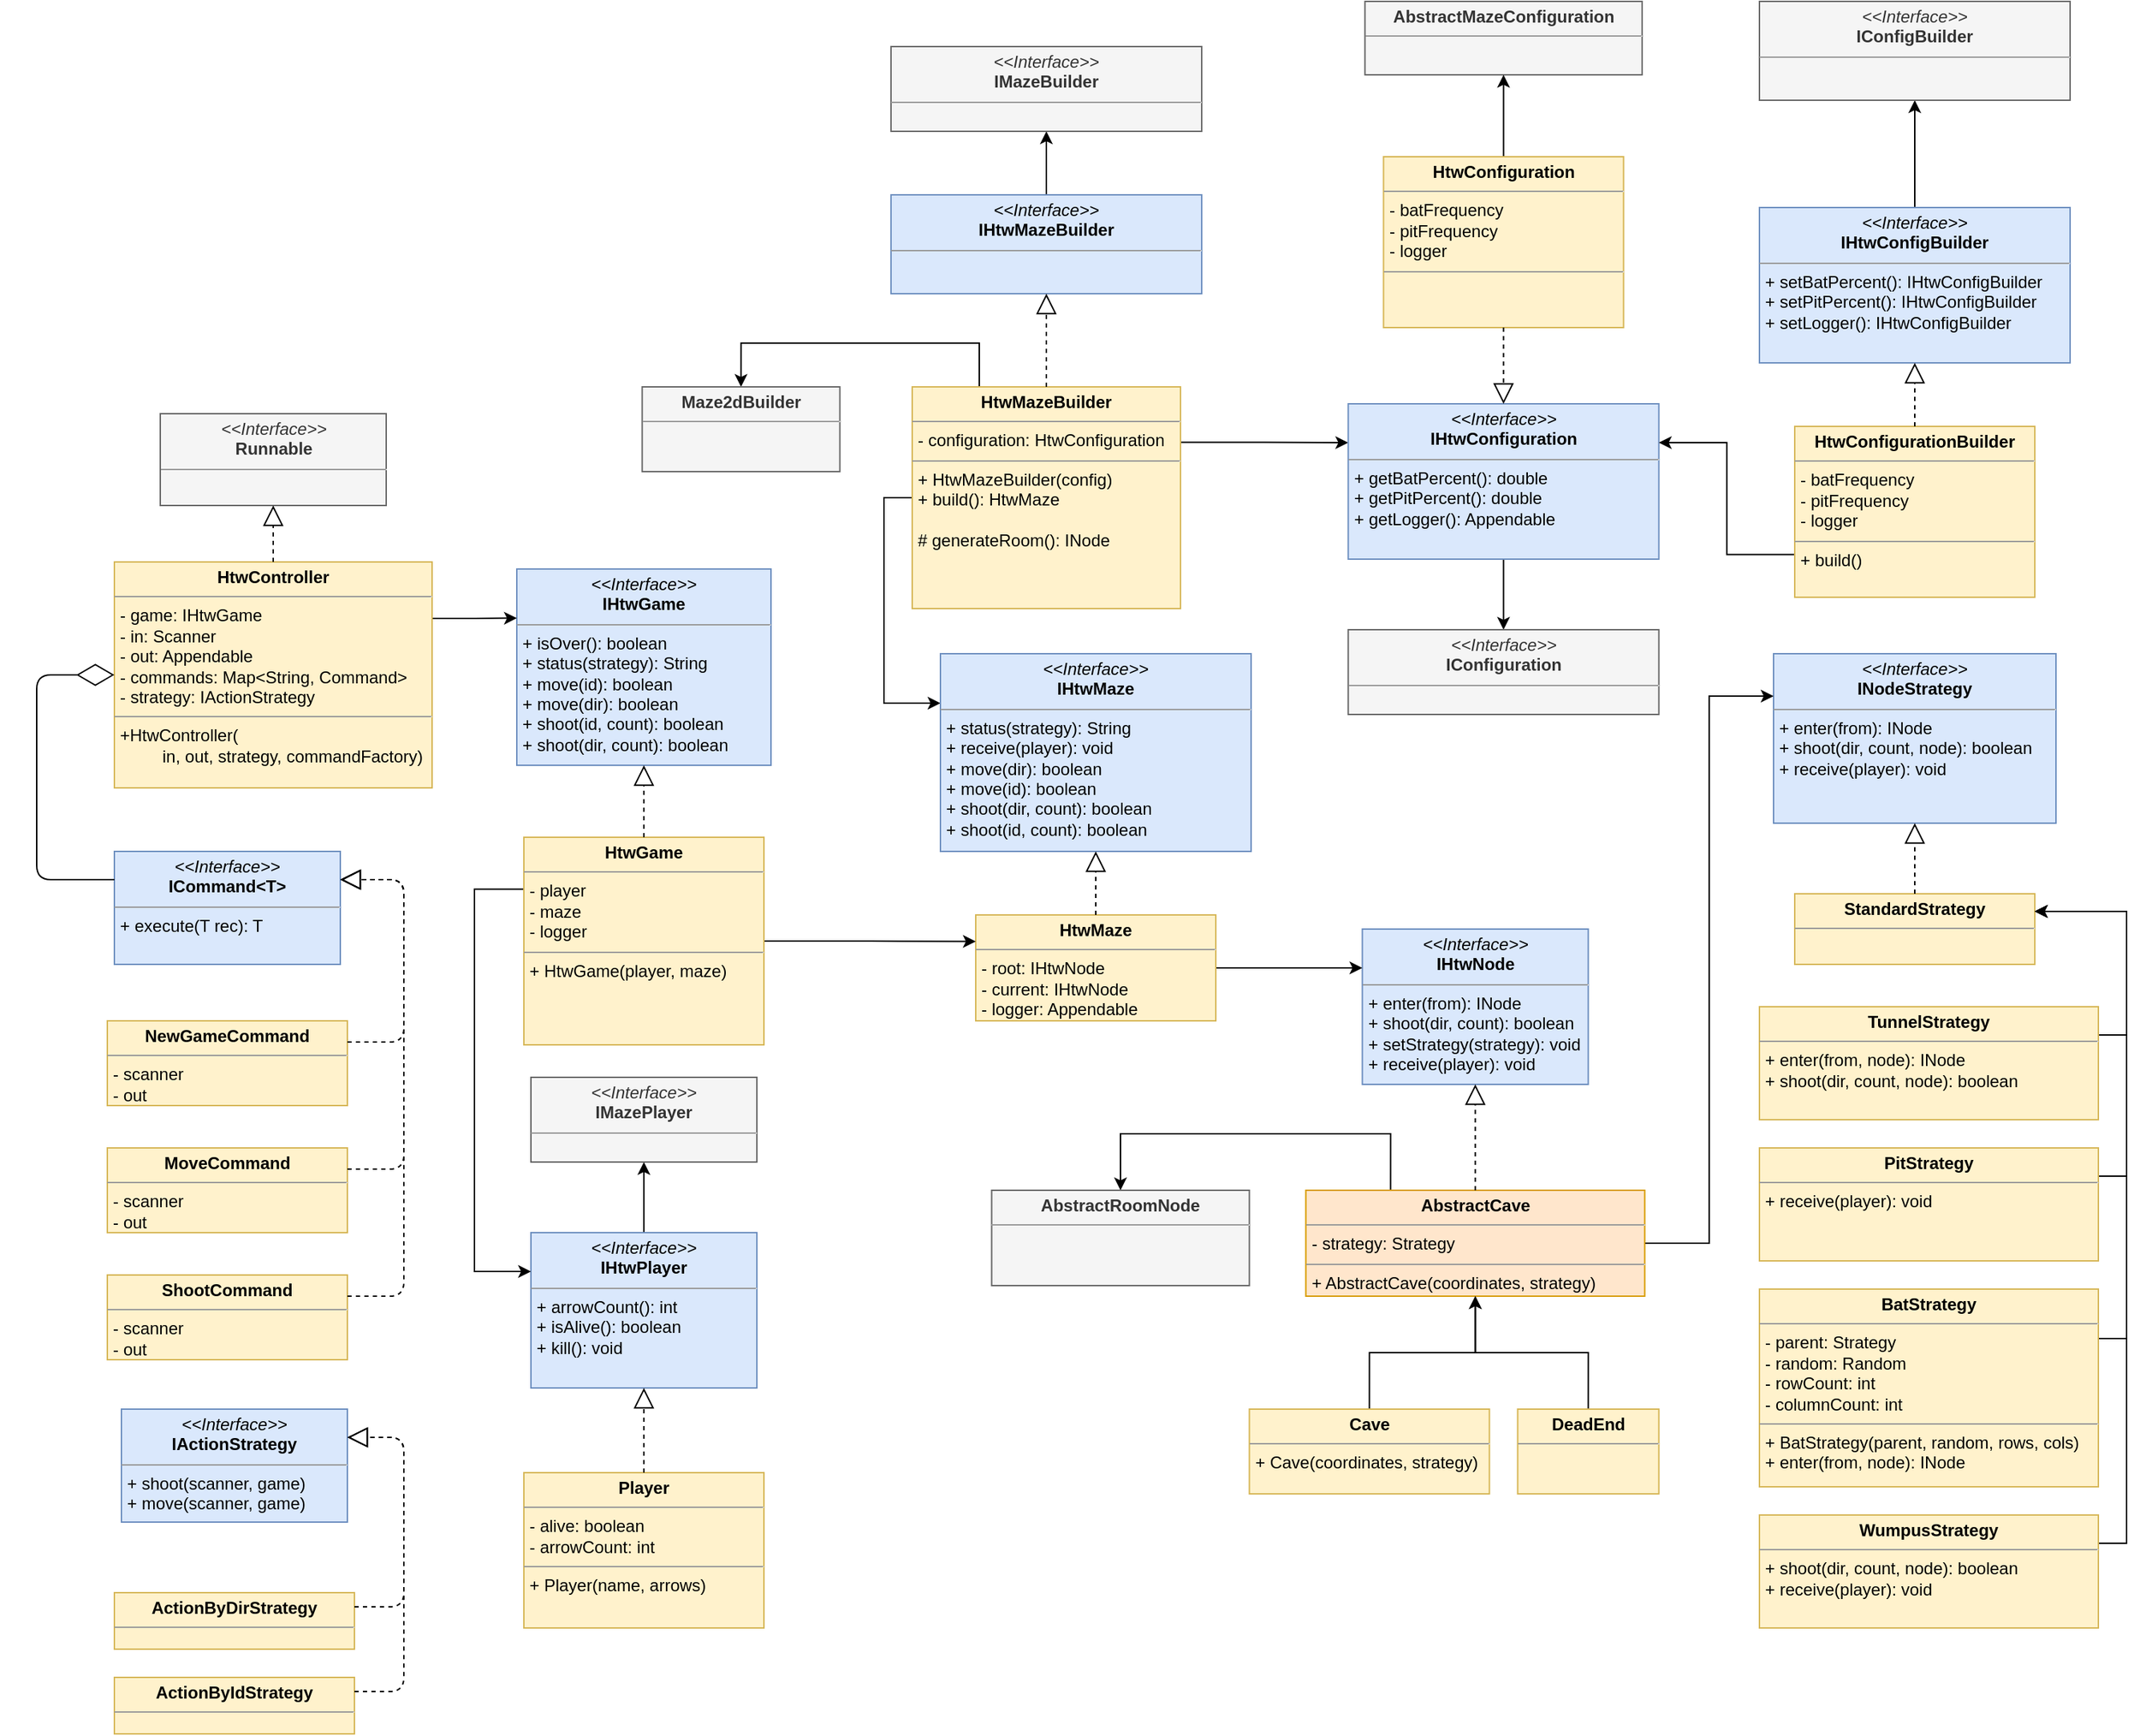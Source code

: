 <mxfile version="13.7.3" type="device"><diagram id="HXi8DQWbYTjecwGR19GE" name="Page-1"><mxGraphModel dx="3555" dy="3155" grid="1" gridSize="10" guides="1" tooltips="1" connect="1" arrows="1" fold="1" page="1" pageScale="1" pageWidth="850" pageHeight="1100" math="0" shadow="0"><root><mxCell id="0"/><mxCell id="1" parent="0"/><mxCell id="kYzN4bX5Kht_dWjU5hK6-22" style="edgeStyle=orthogonalEdgeStyle;rounded=0;orthogonalLoop=1;jettySize=auto;html=1;exitX=0.5;exitY=0;exitDx=0;exitDy=0;entryX=0.5;entryY=1;entryDx=0;entryDy=0;" edge="1" parent="1" source="KXJ_BZA69JMuZK-Jvfer-1" target="kYzN4bX5Kht_dWjU5hK6-21"><mxGeometry relative="1" as="geometry"/></mxCell><mxCell id="KXJ_BZA69JMuZK-Jvfer-1" value="&lt;p style=&quot;margin: 0px ; margin-top: 4px ; text-align: center&quot;&gt;&lt;i&gt;&amp;lt;&amp;lt;Interface&amp;gt;&amp;gt;&lt;/i&gt;&lt;br&gt;&lt;b&gt;IHtwPlayer&lt;/b&gt;&lt;/p&gt;&lt;hr size=&quot;1&quot;&gt;&lt;p style=&quot;margin: 0px ; margin-left: 4px&quot;&gt;+ arrowCount(): int&lt;/p&gt;&lt;p style=&quot;margin: 0px ; margin-left: 4px&quot;&gt;+ isAlive(): boolean&lt;/p&gt;&lt;p style=&quot;margin: 0px ; margin-left: 4px&quot;&gt;+ kill(): void&lt;/p&gt;" style="verticalAlign=top;align=left;overflow=fill;fontSize=12;fontFamily=Helvetica;html=1;fillColor=#dae8fc;strokeColor=#6c8ebf;" parent="1" vertex="1"><mxGeometry x="920" y="800" width="160" height="110" as="geometry"/></mxCell><mxCell id="KXJ_BZA69JMuZK-Jvfer-2" value="&lt;p style=&quot;margin: 0px ; margin-top: 4px ; text-align: center&quot;&gt;&lt;i&gt;&amp;lt;&amp;lt;Interface&amp;gt;&amp;gt;&lt;/i&gt;&lt;br&gt;&lt;b&gt;IHtwNode&lt;/b&gt;&lt;/p&gt;&lt;hr size=&quot;1&quot;&gt;&lt;p style=&quot;margin: 0px ; margin-left: 4px&quot;&gt;&lt;span&gt;+ enter(from): INode&lt;/span&gt;&lt;br&gt;&lt;/p&gt;&lt;p style=&quot;margin: 0px ; margin-left: 4px&quot;&gt;&lt;span&gt;+ shoot(dir, count): boolean&lt;/span&gt;&lt;/p&gt;&lt;p style=&quot;margin: 0px ; margin-left: 4px&quot;&gt;&lt;span&gt;+ setStrategy(strategy): void&lt;/span&gt;&lt;/p&gt;&lt;p style=&quot;margin: 0px ; margin-left: 4px&quot;&gt;&lt;span&gt;+ receive(player): void&lt;/span&gt;&lt;/p&gt;" style="verticalAlign=top;align=left;overflow=fill;fontSize=12;fontFamily=Helvetica;html=1;fillColor=#dae8fc;strokeColor=#6c8ebf;" parent="1" vertex="1"><mxGeometry x="1508.77" y="585" width="160" height="110" as="geometry"/></mxCell><mxCell id="KXJ_BZA69JMuZK-Jvfer-3" value="&lt;p style=&quot;margin: 0px ; margin-top: 4px ; text-align: center&quot;&gt;&lt;i&gt;&amp;lt;&amp;lt;Interface&amp;gt;&amp;gt;&lt;/i&gt;&lt;br&gt;&lt;b&gt;INodeStrategy&lt;/b&gt;&lt;/p&gt;&lt;hr size=&quot;1&quot;&gt;&lt;p style=&quot;margin: 0px ; margin-left: 4px&quot;&gt;&lt;span&gt;+ enter(from): INode&lt;/span&gt;&lt;br&gt;&lt;/p&gt;&lt;p style=&quot;margin: 0px ; margin-left: 4px&quot;&gt;&lt;span&gt;+ shoot(dir, count, node): boolean&lt;/span&gt;&lt;/p&gt;&lt;p style=&quot;margin: 0px ; margin-left: 4px&quot;&gt;&lt;span&gt;+ receive(player): void&lt;/span&gt;&lt;/p&gt;" style="verticalAlign=top;align=left;overflow=fill;fontSize=12;fontFamily=Helvetica;html=1;fillColor=#dae8fc;strokeColor=#6c8ebf;" parent="1" vertex="1"><mxGeometry x="1800" y="390" width="200" height="120" as="geometry"/></mxCell><mxCell id="KXJ_BZA69JMuZK-Jvfer-4" value="&lt;p style=&quot;margin: 0px ; margin-top: 4px ; text-align: center&quot;&gt;&lt;b&gt;Player&lt;/b&gt;&lt;/p&gt;&lt;hr size=&quot;1&quot;&gt;&lt;p style=&quot;margin: 0px ; margin-left: 4px&quot;&gt;- alive: boolean&lt;/p&gt;&lt;p style=&quot;margin: 0px ; margin-left: 4px&quot;&gt;- arrowCount: int&lt;/p&gt;&lt;hr size=&quot;1&quot;&gt;&lt;p style=&quot;margin: 0px ; margin-left: 4px&quot;&gt;+ Player(name, arrows)&lt;/p&gt;" style="verticalAlign=top;align=left;overflow=fill;fontSize=12;fontFamily=Helvetica;html=1;fillColor=#fff2cc;strokeColor=#d6b656;" parent="1" vertex="1"><mxGeometry x="915" y="970" width="170" height="110" as="geometry"/></mxCell><mxCell id="KXJ_BZA69JMuZK-Jvfer-5" value="&lt;p style=&quot;margin: 0px ; margin-top: 4px ; text-align: center&quot;&gt;&lt;b&gt;StandardStrategy&lt;/b&gt;&lt;/p&gt;&lt;hr size=&quot;1&quot;&gt;&lt;p style=&quot;margin: 0px ; margin-left: 4px&quot;&gt;&lt;br&gt;&lt;/p&gt;" style="verticalAlign=top;align=left;overflow=fill;fontSize=12;fontFamily=Helvetica;html=1;fillColor=#fff2cc;strokeColor=#d6b656;" parent="1" vertex="1"><mxGeometry x="1815" y="560" width="170" height="50" as="geometry"/></mxCell><mxCell id="kYzN4bX5Kht_dWjU5hK6-51" style="edgeStyle=orthogonalEdgeStyle;rounded=0;orthogonalLoop=1;jettySize=auto;html=1;exitX=1;exitY=0.25;exitDx=0;exitDy=0;entryX=1;entryY=0.25;entryDx=0;entryDy=0;" edge="1" parent="1" source="KXJ_BZA69JMuZK-Jvfer-6" target="KXJ_BZA69JMuZK-Jvfer-5"><mxGeometry relative="1" as="geometry"/></mxCell><mxCell id="KXJ_BZA69JMuZK-Jvfer-6" value="&lt;p style=&quot;margin: 0px ; margin-top: 4px ; text-align: center&quot;&gt;&lt;b&gt;BatStrategy&lt;/b&gt;&lt;/p&gt;&lt;hr size=&quot;1&quot;&gt;&lt;p style=&quot;margin: 0px ; margin-left: 4px&quot;&gt;- parent: Strategy&lt;br&gt;&lt;/p&gt;&lt;p style=&quot;margin: 0px ; margin-left: 4px&quot;&gt;- random: Random&lt;/p&gt;&lt;p style=&quot;margin: 0px ; margin-left: 4px&quot;&gt;- rowCount: int&lt;/p&gt;&lt;p style=&quot;margin: 0px ; margin-left: 4px&quot;&gt;- columnCount: int&lt;/p&gt;&lt;hr size=&quot;1&quot;&gt;&lt;p style=&quot;margin: 0px ; margin-left: 4px&quot;&gt;+ BatStrategy(parent, random, rows, cols)&lt;/p&gt;&lt;p style=&quot;margin: 0px ; margin-left: 4px&quot;&gt;+ enter(from, node): INode&lt;/p&gt;" style="verticalAlign=top;align=left;overflow=fill;fontSize=12;fontFamily=Helvetica;html=1;fillColor=#fff2cc;strokeColor=#d6b656;" parent="1" vertex="1"><mxGeometry x="1790" y="840" width="240" height="140" as="geometry"/></mxCell><mxCell id="kYzN4bX5Kht_dWjU5hK6-53" style="edgeStyle=orthogonalEdgeStyle;rounded=0;orthogonalLoop=1;jettySize=auto;html=1;exitX=1;exitY=0.25;exitDx=0;exitDy=0;entryX=1;entryY=0.25;entryDx=0;entryDy=0;" edge="1" parent="1" source="KXJ_BZA69JMuZK-Jvfer-7" target="KXJ_BZA69JMuZK-Jvfer-5"><mxGeometry relative="1" as="geometry"/></mxCell><mxCell id="KXJ_BZA69JMuZK-Jvfer-7" value="&lt;p style=&quot;margin: 0px ; margin-top: 4px ; text-align: center&quot;&gt;&lt;b&gt;WumpusStrategy&lt;/b&gt;&lt;/p&gt;&lt;hr size=&quot;1&quot;&gt;&lt;p style=&quot;margin: 0px ; margin-left: 4px&quot;&gt;+ shoot(dir, count, node): boolean&lt;/p&gt;&lt;p style=&quot;margin: 0px ; margin-left: 4px&quot;&gt;+ receive(player): void&lt;/p&gt;" style="verticalAlign=top;align=left;overflow=fill;fontSize=12;fontFamily=Helvetica;html=1;fillColor=#fff2cc;strokeColor=#d6b656;" parent="1" vertex="1"><mxGeometry x="1790" y="1000" width="240" height="80" as="geometry"/></mxCell><mxCell id="kYzN4bX5Kht_dWjU5hK6-50" style="edgeStyle=orthogonalEdgeStyle;rounded=0;orthogonalLoop=1;jettySize=auto;html=1;exitX=1;exitY=0.25;exitDx=0;exitDy=0;entryX=1;entryY=0.25;entryDx=0;entryDy=0;" edge="1" parent="1" source="KXJ_BZA69JMuZK-Jvfer-8" target="KXJ_BZA69JMuZK-Jvfer-5"><mxGeometry relative="1" as="geometry"/></mxCell><mxCell id="KXJ_BZA69JMuZK-Jvfer-8" value="&lt;p style=&quot;margin: 0px ; margin-top: 4px ; text-align: center&quot;&gt;&lt;b&gt;PitStrategy&lt;/b&gt;&lt;/p&gt;&lt;hr size=&quot;1&quot;&gt;&lt;p style=&quot;margin: 0px ; margin-left: 4px&quot;&gt;&lt;span&gt;+ receive(player): void&lt;/span&gt;&lt;br&gt;&lt;/p&gt;" style="verticalAlign=top;align=left;overflow=fill;fontSize=12;fontFamily=Helvetica;html=1;fillColor=#fff2cc;strokeColor=#d6b656;" parent="1" vertex="1"><mxGeometry x="1790" y="740" width="240" height="80" as="geometry"/></mxCell><mxCell id="kYzN4bX5Kht_dWjU5hK6-48" style="edgeStyle=orthogonalEdgeStyle;rounded=0;orthogonalLoop=1;jettySize=auto;html=1;exitX=1;exitY=0.25;exitDx=0;exitDy=0;entryX=1;entryY=0.25;entryDx=0;entryDy=0;" edge="1" parent="1" source="KXJ_BZA69JMuZK-Jvfer-9" target="KXJ_BZA69JMuZK-Jvfer-5"><mxGeometry relative="1" as="geometry"/></mxCell><mxCell id="KXJ_BZA69JMuZK-Jvfer-9" value="&lt;p style=&quot;margin: 0px ; margin-top: 4px ; text-align: center&quot;&gt;&lt;b&gt;TunnelStrategy&lt;/b&gt;&lt;/p&gt;&lt;hr size=&quot;1&quot;&gt;&lt;p style=&quot;margin: 0px ; margin-left: 4px&quot;&gt;&lt;span&gt;+ enter(from, node): INode&lt;/span&gt;&lt;br&gt;&lt;/p&gt;&lt;p style=&quot;margin: 0px ; margin-left: 4px&quot;&gt;&lt;span&gt;+ shoot(dir, count, node): boolean&lt;/span&gt;&lt;/p&gt;" style="verticalAlign=top;align=left;overflow=fill;fontSize=12;fontFamily=Helvetica;html=1;fillColor=#fff2cc;strokeColor=#d6b656;" parent="1" vertex="1"><mxGeometry x="1790" y="640" width="240" height="80" as="geometry"/></mxCell><mxCell id="KXJ_BZA69JMuZK-Jvfer-20" value="" style="endArrow=block;dashed=1;endFill=0;endSize=12;html=1;exitX=0.5;exitY=0;exitDx=0;exitDy=0;entryX=0.5;entryY=1;entryDx=0;entryDy=0;" parent="1" source="KXJ_BZA69JMuZK-Jvfer-5" target="KXJ_BZA69JMuZK-Jvfer-3" edge="1"><mxGeometry width="160" relative="1" as="geometry"><mxPoint x="1695" y="500" as="sourcePoint"/><mxPoint x="1855" y="500" as="targetPoint"/></mxGeometry></mxCell><mxCell id="KXJ_BZA69JMuZK-Jvfer-21" value="" style="endArrow=block;dashed=1;endFill=0;endSize=12;html=1;exitX=0.5;exitY=0;exitDx=0;exitDy=0;entryX=0.5;entryY=1;entryDx=0;entryDy=0;" parent="1" source="KXJ_BZA69JMuZK-Jvfer-4" target="KXJ_BZA69JMuZK-Jvfer-1" edge="1"><mxGeometry width="160" relative="1" as="geometry"><mxPoint x="-1010" y="269" as="sourcePoint"/><mxPoint x="-850" y="269" as="targetPoint"/></mxGeometry></mxCell><mxCell id="kYzN4bX5Kht_dWjU5hK6-45" style="edgeStyle=orthogonalEdgeStyle;rounded=0;orthogonalLoop=1;jettySize=auto;html=1;exitX=0.25;exitY=0;exitDx=0;exitDy=0;entryX=0.5;entryY=0;entryDx=0;entryDy=0;" edge="1" parent="1" source="KXJ_BZA69JMuZK-Jvfer-22" target="M7ssFBI5Qg0xXLitoPnG-1"><mxGeometry relative="1" as="geometry"><Array as="points"><mxPoint x="1529" y="730"/><mxPoint x="1338" y="730"/></Array></mxGeometry></mxCell><mxCell id="kYzN4bX5Kht_dWjU5hK6-47" style="edgeStyle=orthogonalEdgeStyle;rounded=0;orthogonalLoop=1;jettySize=auto;html=1;exitX=1;exitY=0.5;exitDx=0;exitDy=0;entryX=0;entryY=0.25;entryDx=0;entryDy=0;" edge="1" parent="1" source="KXJ_BZA69JMuZK-Jvfer-22" target="KXJ_BZA69JMuZK-Jvfer-3"><mxGeometry relative="1" as="geometry"/></mxCell><mxCell id="KXJ_BZA69JMuZK-Jvfer-22" value="&lt;p style=&quot;margin: 0px ; margin-top: 4px ; text-align: center&quot;&gt;&lt;b&gt;AbstractCave&lt;/b&gt;&lt;/p&gt;&lt;hr size=&quot;1&quot;&gt;&lt;p style=&quot;margin: 0px ; margin-left: 4px&quot;&gt;- strategy: Strategy&lt;br&gt;&lt;/p&gt;&lt;hr size=&quot;1&quot;&gt;&lt;p style=&quot;margin: 0px ; margin-left: 4px&quot;&gt;+ AbstractCave(coordinates, strategy)&lt;br&gt;&lt;/p&gt;" style="verticalAlign=top;align=left;overflow=fill;fontSize=12;fontFamily=Helvetica;html=1;fillColor=#ffe6cc;strokeColor=#d79b00;" parent="1" vertex="1"><mxGeometry x="1468.77" y="770" width="240" height="75" as="geometry"/></mxCell><mxCell id="M7ssFBI5Qg0xXLitoPnG-1" value="&lt;p style=&quot;margin: 4px 0px 0px ; text-align: center&quot;&gt;&lt;b&gt;AbstractRoomNode&lt;/b&gt;&lt;/p&gt;&lt;hr size=&quot;1&quot;&gt;&lt;p style=&quot;margin: 0px 0px 0px 4px&quot;&gt;&lt;br&gt;&lt;/p&gt;&lt;p style=&quot;margin: 0px ; margin-left: 4px&quot;&gt;&amp;nbsp; &amp;nbsp; &amp;nbsp; &amp;nbsp;&amp;nbsp;&lt;/p&gt;" style="verticalAlign=top;align=left;overflow=fill;fontSize=12;fontFamily=Helvetica;html=1;fillColor=#f5f5f5;strokeColor=#666666;fontColor=#333333;" parent="1" vertex="1"><mxGeometry x="1246.27" y="770" width="182.5" height="67.5" as="geometry"/></mxCell><mxCell id="M7ssFBI5Qg0xXLitoPnG-3" value="" style="endArrow=block;dashed=1;endFill=0;endSize=12;html=1;exitX=0.5;exitY=0;exitDx=0;exitDy=0;entryX=0.5;entryY=1;entryDx=0;entryDy=0;" parent="1" source="KXJ_BZA69JMuZK-Jvfer-22" target="KXJ_BZA69JMuZK-Jvfer-2" edge="1"><mxGeometry width="160" relative="1" as="geometry"><mxPoint x="215.27" y="665" as="sourcePoint"/><mxPoint x="215.27" y="615" as="targetPoint"/></mxGeometry></mxCell><mxCell id="M7ssFBI5Qg0xXLitoPnG-7" style="edgeStyle=orthogonalEdgeStyle;rounded=0;orthogonalLoop=1;jettySize=auto;html=1;exitX=0.5;exitY=0;exitDx=0;exitDy=0;" parent="1" source="M7ssFBI5Qg0xXLitoPnG-4" target="KXJ_BZA69JMuZK-Jvfer-22" edge="1"><mxGeometry relative="1" as="geometry"/></mxCell><mxCell id="M7ssFBI5Qg0xXLitoPnG-4" value="&lt;p style=&quot;margin: 0px ; margin-top: 4px ; text-align: center&quot;&gt;&lt;b&gt;Cave&lt;/b&gt;&lt;/p&gt;&lt;hr size=&quot;1&quot;&gt;&lt;p style=&quot;margin: 0px ; margin-left: 4px&quot;&gt;+ Cave(coordinates, strategy)&lt;/p&gt;" style="verticalAlign=top;align=left;overflow=fill;fontSize=12;fontFamily=Helvetica;html=1;fillColor=#fff2cc;strokeColor=#d6b656;" parent="1" vertex="1"><mxGeometry x="1428.77" y="925" width="170" height="60" as="geometry"/></mxCell><mxCell id="M7ssFBI5Qg0xXLitoPnG-8" style="edgeStyle=orthogonalEdgeStyle;rounded=0;orthogonalLoop=1;jettySize=auto;html=1;exitX=0.5;exitY=0;exitDx=0;exitDy=0;entryX=0.5;entryY=1;entryDx=0;entryDy=0;" parent="1" source="M7ssFBI5Qg0xXLitoPnG-6" target="KXJ_BZA69JMuZK-Jvfer-22" edge="1"><mxGeometry relative="1" as="geometry"><mxPoint x="1588.77" y="865" as="targetPoint"/></mxGeometry></mxCell><mxCell id="M7ssFBI5Qg0xXLitoPnG-6" value="&lt;p style=&quot;margin: 0px ; margin-top: 4px ; text-align: center&quot;&gt;&lt;b&gt;DeadEnd&lt;/b&gt;&lt;/p&gt;&lt;hr size=&quot;1&quot;&gt;&lt;p style=&quot;margin: 0px ; margin-left: 4px&quot;&gt;&lt;br&gt;&lt;/p&gt;" style="verticalAlign=top;align=left;overflow=fill;fontSize=12;fontFamily=Helvetica;html=1;fillColor=#fff2cc;strokeColor=#d6b656;" parent="1" vertex="1"><mxGeometry x="1618.77" y="925" width="100" height="60" as="geometry"/></mxCell><mxCell id="kYzN4bX5Kht_dWjU5hK6-41" style="edgeStyle=orthogonalEdgeStyle;rounded=0;orthogonalLoop=1;jettySize=auto;html=1;exitX=0.25;exitY=0;exitDx=0;exitDy=0;entryX=0.5;entryY=0;entryDx=0;entryDy=0;" edge="1" parent="1" source="sd2lUH2bZJ4NS37qb8Hb-2" target="sd2lUH2bZJ4NS37qb8Hb-3"><mxGeometry relative="1" as="geometry"><Array as="points"><mxPoint x="1238" y="170"/><mxPoint x="1069" y="170"/></Array></mxGeometry></mxCell><mxCell id="kYzN4bX5Kht_dWjU5hK6-42" style="edgeStyle=orthogonalEdgeStyle;rounded=0;orthogonalLoop=1;jettySize=auto;html=1;exitX=1;exitY=0.25;exitDx=0;exitDy=0;entryX=0;entryY=0.25;entryDx=0;entryDy=0;" edge="1" parent="1" source="sd2lUH2bZJ4NS37qb8Hb-2" target="sd2lUH2bZJ4NS37qb8Hb-14"><mxGeometry relative="1" as="geometry"/></mxCell><mxCell id="kYzN4bX5Kht_dWjU5hK6-44" style="edgeStyle=orthogonalEdgeStyle;rounded=0;orthogonalLoop=1;jettySize=auto;html=1;exitX=0;exitY=0.5;exitDx=0;exitDy=0;entryX=0;entryY=0.25;entryDx=0;entryDy=0;" edge="1" parent="1" source="sd2lUH2bZJ4NS37qb8Hb-2" target="kYzN4bX5Kht_dWjU5hK6-12"><mxGeometry relative="1" as="geometry"/></mxCell><mxCell id="sd2lUH2bZJ4NS37qb8Hb-2" value="&lt;p style=&quot;margin: 0px ; margin-top: 4px ; text-align: center&quot;&gt;&lt;b&gt;HtwMazeBuilder&lt;/b&gt;&lt;/p&gt;&lt;hr size=&quot;1&quot;&gt;&lt;p style=&quot;margin: 0px ; margin-left: 4px&quot;&gt;&lt;span&gt;- configuration: HtwConfiguration&lt;/span&gt;&lt;/p&gt;&lt;hr size=&quot;1&quot;&gt;&lt;p style=&quot;margin: 0px ; margin-left: 4px&quot;&gt;+ HtwMazeBuilder(config)&lt;/p&gt;&lt;p style=&quot;margin: 0px ; margin-left: 4px&quot;&gt;+ build(): HtwMaze&lt;/p&gt;&lt;p style=&quot;margin: 0px ; margin-left: 4px&quot;&gt;&lt;br&gt;&lt;/p&gt;&lt;p style=&quot;margin: 0px ; margin-left: 4px&quot;&gt;# generateRoom(): INode&lt;br&gt;&lt;/p&gt;" style="verticalAlign=top;align=left;overflow=fill;fontSize=12;fontFamily=Helvetica;html=1;fillColor=#fff2cc;strokeColor=#d6b656;" parent="1" vertex="1"><mxGeometry x="1190.02" y="201" width="190" height="157" as="geometry"/></mxCell><mxCell id="sd2lUH2bZJ4NS37qb8Hb-3" value="&lt;p style=&quot;margin: 4px 0px 0px ; text-align: center&quot;&gt;&lt;b&gt;Maze2dBuilder&lt;/b&gt;&lt;/p&gt;&lt;hr size=&quot;1&quot;&gt;&lt;p style=&quot;margin: 0px ; margin-left: 4px&quot;&gt;&lt;br&gt;&lt;/p&gt;" style="verticalAlign=top;align=left;overflow=fill;fontSize=12;fontFamily=Helvetica;html=1;fillColor=#f5f5f5;strokeColor=#666666;fontColor=#333333;" parent="1" vertex="1"><mxGeometry x="998.77" y="201" width="140" height="60" as="geometry"/></mxCell><mxCell id="kYzN4bX5Kht_dWjU5hK6-5" style="edgeStyle=orthogonalEdgeStyle;rounded=0;orthogonalLoop=1;jettySize=auto;html=1;exitX=0.5;exitY=0;exitDx=0;exitDy=0;entryX=0.5;entryY=1;entryDx=0;entryDy=0;" edge="1" parent="1" source="sd2lUH2bZJ4NS37qb8Hb-5" target="kYzN4bX5Kht_dWjU5hK6-4"><mxGeometry relative="1" as="geometry"/></mxCell><mxCell id="sd2lUH2bZJ4NS37qb8Hb-5" value="&lt;p style=&quot;margin: 0px ; margin-top: 4px ; text-align: center&quot;&gt;&lt;i&gt;&amp;lt;&amp;lt;Interface&amp;gt;&amp;gt;&lt;/i&gt;&lt;br&gt;&lt;b&gt;IHtwMazeBuilder&lt;/b&gt;&lt;/p&gt;&lt;hr size=&quot;1&quot;&gt;&lt;p style=&quot;margin: 0px ; margin-left: 4px&quot;&gt;&lt;br&gt;&lt;/p&gt;" style="verticalAlign=top;align=left;overflow=fill;fontSize=12;fontFamily=Helvetica;html=1;fillColor=#dae8fc;strokeColor=#6c8ebf;" parent="1" vertex="1"><mxGeometry x="1175.02" y="65" width="220" height="70" as="geometry"/></mxCell><mxCell id="sd2lUH2bZJ4NS37qb8Hb-6" value="" style="endArrow=block;dashed=1;endFill=0;endSize=12;html=1;exitX=0.5;exitY=0;exitDx=0;exitDy=0;entryX=0.5;entryY=1;entryDx=0;entryDy=0;" parent="1" source="sd2lUH2bZJ4NS37qb8Hb-2" target="sd2lUH2bZJ4NS37qb8Hb-5" edge="1"><mxGeometry width="160" relative="1" as="geometry"><mxPoint x="1420.02" y="160" as="sourcePoint"/><mxPoint x="1580.02" y="160" as="targetPoint"/></mxGeometry></mxCell><mxCell id="sd2lUH2bZJ4NS37qb8Hb-9" value="&lt;p style=&quot;margin: 4px 0px 0px ; text-align: center&quot;&gt;&lt;b&gt;AbstractMazeConfiguration&lt;/b&gt;&lt;/p&gt;&lt;hr size=&quot;1&quot;&gt;&lt;p style=&quot;margin: 0px 0px 0px 4px&quot;&gt;&lt;br&gt;&lt;/p&gt;" style="verticalAlign=top;align=left;overflow=fill;fontSize=12;fontFamily=Helvetica;html=1;fillColor=#f5f5f5;strokeColor=#666666;fontColor=#333333;" parent="1" vertex="1"><mxGeometry x="1510.65" y="-72" width="196.25" height="52" as="geometry"/></mxCell><mxCell id="kYzN4bX5Kht_dWjU5hK6-10" style="edgeStyle=orthogonalEdgeStyle;rounded=0;orthogonalLoop=1;jettySize=auto;html=1;exitX=0.5;exitY=0;exitDx=0;exitDy=0;entryX=0.5;entryY=1;entryDx=0;entryDy=0;" edge="1" parent="1" source="sd2lUH2bZJ4NS37qb8Hb-10" target="sd2lUH2bZJ4NS37qb8Hb-9"><mxGeometry relative="1" as="geometry"/></mxCell><mxCell id="sd2lUH2bZJ4NS37qb8Hb-10" value="&lt;p style=&quot;margin: 0px ; margin-top: 4px ; text-align: center&quot;&gt;&lt;b&gt;HtwConfiguration&lt;/b&gt;&lt;/p&gt;&lt;hr size=&quot;1&quot;&gt;&lt;p style=&quot;margin: 0px ; margin-left: 4px&quot;&gt;- batFrequency&lt;br&gt;&lt;/p&gt;&lt;p style=&quot;margin: 0px ; margin-left: 4px&quot;&gt;- pitFrequency&lt;/p&gt;&lt;p style=&quot;margin: 0px ; margin-left: 4px&quot;&gt;- logger&lt;/p&gt;&lt;hr size=&quot;1&quot;&gt;&lt;p style=&quot;margin: 0px ; margin-left: 4px&quot;&gt;&lt;br&gt;&lt;/p&gt;" style="verticalAlign=top;align=left;overflow=fill;fontSize=12;fontFamily=Helvetica;html=1;fillColor=#fff2cc;strokeColor=#d6b656;" parent="1" vertex="1"><mxGeometry x="1523.77" y="38" width="170" height="121" as="geometry"/></mxCell><mxCell id="kYzN4bX5Kht_dWjU5hK6-7" style="edgeStyle=orthogonalEdgeStyle;rounded=0;orthogonalLoop=1;jettySize=auto;html=1;exitX=0.5;exitY=1;exitDx=0;exitDy=0;entryX=0.5;entryY=0;entryDx=0;entryDy=0;" edge="1" parent="1" source="sd2lUH2bZJ4NS37qb8Hb-14" target="kYzN4bX5Kht_dWjU5hK6-6"><mxGeometry relative="1" as="geometry"/></mxCell><mxCell id="sd2lUH2bZJ4NS37qb8Hb-14" value="&lt;p style=&quot;margin: 0px ; margin-top: 4px ; text-align: center&quot;&gt;&lt;i&gt;&amp;lt;&amp;lt;Interface&amp;gt;&amp;gt;&lt;/i&gt;&lt;br&gt;&lt;b&gt;IHtwConfiguration&lt;/b&gt;&lt;/p&gt;&lt;hr size=&quot;1&quot;&gt;&lt;p style=&quot;margin: 0px 0px 0px 4px&quot;&gt;+ getBatPercent(): double&lt;/p&gt;&lt;p style=&quot;margin: 0px 0px 0px 4px&quot;&gt;+ getPitPercent(): double&lt;/p&gt;&lt;p style=&quot;margin: 0px 0px 0px 4px&quot;&gt;+ getLogger(): Appendable&lt;/p&gt;" style="verticalAlign=top;align=left;overflow=fill;fontSize=12;fontFamily=Helvetica;html=1;fillColor=#dae8fc;strokeColor=#6c8ebf;" parent="1" vertex="1"><mxGeometry x="1498.77" y="213" width="220" height="110" as="geometry"/></mxCell><mxCell id="sd2lUH2bZJ4NS37qb8Hb-15" value="" style="endArrow=block;dashed=1;endFill=0;endSize=12;html=1;exitX=0.5;exitY=1;exitDx=0;exitDy=0;entryX=0.5;entryY=0;entryDx=0;entryDy=0;" parent="1" source="sd2lUH2bZJ4NS37qb8Hb-10" target="sd2lUH2bZJ4NS37qb8Hb-14" edge="1"><mxGeometry width="160" relative="1" as="geometry"><mxPoint x="1623.77" y="173" as="sourcePoint"/><mxPoint x="1783.77" y="173" as="targetPoint"/></mxGeometry></mxCell><mxCell id="kYzN4bX5Kht_dWjU5hK6-4" value="&lt;p style=&quot;margin: 0px ; margin-top: 4px ; text-align: center&quot;&gt;&lt;i&gt;&amp;lt;&amp;lt;Interface&amp;gt;&amp;gt;&lt;/i&gt;&lt;br&gt;&lt;b&gt;IMazeBuilder&lt;/b&gt;&lt;/p&gt;&lt;hr size=&quot;1&quot;&gt;&lt;p style=&quot;margin: 0px ; margin-left: 4px&quot;&gt;&lt;br&gt;&lt;/p&gt;" style="verticalAlign=top;align=left;overflow=fill;fontSize=12;fontFamily=Helvetica;html=1;fillColor=#f5f5f5;strokeColor=#666666;fontColor=#333333;" vertex="1" parent="1"><mxGeometry x="1175.02" y="-40" width="220" height="60" as="geometry"/></mxCell><mxCell id="kYzN4bX5Kht_dWjU5hK6-6" value="&lt;p style=&quot;margin: 0px ; margin-top: 4px ; text-align: center&quot;&gt;&lt;i&gt;&amp;lt;&amp;lt;Interface&amp;gt;&amp;gt;&lt;/i&gt;&lt;br&gt;&lt;b&gt;IConfiguration&lt;/b&gt;&lt;/p&gt;&lt;hr size=&quot;1&quot;&gt;&lt;p style=&quot;margin: 0px 0px 0px 4px&quot;&gt;&lt;br&gt;&lt;/p&gt;" style="verticalAlign=top;align=left;overflow=fill;fontSize=12;fontFamily=Helvetica;html=1;fillColor=#f5f5f5;strokeColor=#666666;fontColor=#333333;" vertex="1" parent="1"><mxGeometry x="1498.77" y="373" width="220" height="60" as="geometry"/></mxCell><mxCell id="kYzN4bX5Kht_dWjU5hK6-12" value="&lt;p style=&quot;margin: 0px ; margin-top: 4px ; text-align: center&quot;&gt;&lt;i&gt;&amp;lt;&amp;lt;Interface&amp;gt;&amp;gt;&lt;/i&gt;&lt;br&gt;&lt;b&gt;IHtwMaze&lt;/b&gt;&lt;/p&gt;&lt;hr size=&quot;1&quot;&gt;&lt;p style=&quot;margin: 0px 0px 0px 4px&quot;&gt;+ status(strategy): String&lt;/p&gt;&lt;p style=&quot;margin: 0px 0px 0px 4px&quot;&gt;+ receive(player): void&lt;/p&gt;&lt;p style=&quot;margin: 0px 0px 0px 4px&quot;&gt;+ move(dir): boolean&lt;/p&gt;&lt;p style=&quot;margin: 0px 0px 0px 4px&quot;&gt;+ move(id): boolean&lt;/p&gt;&lt;p style=&quot;margin: 0px 0px 0px 4px&quot;&gt;+ shoot(dir, count): boolean&lt;/p&gt;&lt;p style=&quot;margin: 0px 0px 0px 4px&quot;&gt;+ shoot(id, count): boolean&lt;/p&gt;" style="verticalAlign=top;align=left;overflow=fill;fontSize=12;fontFamily=Helvetica;html=1;fillColor=#dae8fc;strokeColor=#6c8ebf;" vertex="1" parent="1"><mxGeometry x="1210" y="390" width="220" height="140" as="geometry"/></mxCell><mxCell id="kYzN4bX5Kht_dWjU5hK6-46" style="edgeStyle=orthogonalEdgeStyle;rounded=0;orthogonalLoop=1;jettySize=auto;html=1;exitX=1;exitY=0.5;exitDx=0;exitDy=0;entryX=0;entryY=0.25;entryDx=0;entryDy=0;" edge="1" parent="1" source="kYzN4bX5Kht_dWjU5hK6-15" target="KXJ_BZA69JMuZK-Jvfer-2"><mxGeometry relative="1" as="geometry"/></mxCell><mxCell id="kYzN4bX5Kht_dWjU5hK6-15" value="&lt;p style=&quot;margin: 0px ; margin-top: 4px ; text-align: center&quot;&gt;&lt;b&gt;HtwMaze&lt;/b&gt;&lt;/p&gt;&lt;hr size=&quot;1&quot;&gt;&lt;p style=&quot;margin: 0px ; margin-left: 4px&quot;&gt;- root: IHtwNode&lt;br&gt;&lt;/p&gt;&lt;p style=&quot;margin: 0px ; margin-left: 4px&quot;&gt;- current: IHtwNode&lt;/p&gt;&lt;p style=&quot;margin: 0px ; margin-left: 4px&quot;&gt;- logger: Appendable&lt;/p&gt;&lt;hr size=&quot;1&quot;&gt;&lt;p style=&quot;margin: 0px ; margin-left: 4px&quot;&gt;&lt;br&gt;&lt;/p&gt;" style="verticalAlign=top;align=left;overflow=fill;fontSize=12;fontFamily=Helvetica;html=1;fillColor=#fff2cc;strokeColor=#d6b656;" vertex="1" parent="1"><mxGeometry x="1235" y="575" width="170" height="75" as="geometry"/></mxCell><mxCell id="kYzN4bX5Kht_dWjU5hK6-17" value="" style="endArrow=block;dashed=1;endFill=0;endSize=12;html=1;exitX=0.5;exitY=0;exitDx=0;exitDy=0;entryX=0.5;entryY=1;entryDx=0;entryDy=0;" edge="1" parent="1" source="kYzN4bX5Kht_dWjU5hK6-15" target="kYzN4bX5Kht_dWjU5hK6-12"><mxGeometry width="160" relative="1" as="geometry"><mxPoint x="1295.02" y="211" as="sourcePoint"/><mxPoint x="1295.02" y="145" as="targetPoint"/></mxGeometry></mxCell><mxCell id="kYzN4bX5Kht_dWjU5hK6-21" value="&lt;p style=&quot;margin: 0px ; margin-top: 4px ; text-align: center&quot;&gt;&lt;i&gt;&amp;lt;&amp;lt;Interface&amp;gt;&amp;gt;&lt;/i&gt;&lt;br&gt;&lt;b&gt;IMazePlayer&lt;/b&gt;&lt;/p&gt;&lt;hr size=&quot;1&quot;&gt;&lt;p style=&quot;margin: 0px ; margin-left: 4px&quot;&gt;&lt;br&gt;&lt;/p&gt;" style="verticalAlign=top;align=left;overflow=fill;fontSize=12;fontFamily=Helvetica;html=1;fillColor=#f5f5f5;strokeColor=#666666;fontColor=#333333;" vertex="1" parent="1"><mxGeometry x="920" y="690" width="160" height="60" as="geometry"/></mxCell><mxCell id="kYzN4bX5Kht_dWjU5hK6-43" style="edgeStyle=orthogonalEdgeStyle;rounded=0;orthogonalLoop=1;jettySize=auto;html=1;exitX=0;exitY=0.75;exitDx=0;exitDy=0;entryX=1;entryY=0.25;entryDx=0;entryDy=0;" edge="1" parent="1" source="kYzN4bX5Kht_dWjU5hK6-23" target="sd2lUH2bZJ4NS37qb8Hb-14"><mxGeometry relative="1" as="geometry"/></mxCell><mxCell id="kYzN4bX5Kht_dWjU5hK6-23" value="&lt;p style=&quot;margin: 0px ; margin-top: 4px ; text-align: center&quot;&gt;&lt;b&gt;HtwConfigurationBuilder&lt;/b&gt;&lt;/p&gt;&lt;hr size=&quot;1&quot;&gt;&lt;p style=&quot;margin: 0px ; margin-left: 4px&quot;&gt;- batFrequency&lt;br&gt;&lt;/p&gt;&lt;p style=&quot;margin: 0px ; margin-left: 4px&quot;&gt;- pitFrequency&lt;/p&gt;&lt;p style=&quot;margin: 0px ; margin-left: 4px&quot;&gt;- logger&lt;/p&gt;&lt;hr size=&quot;1&quot;&gt;&lt;p style=&quot;margin: 0px ; margin-left: 4px&quot;&gt;+ build()&lt;/p&gt;" style="verticalAlign=top;align=left;overflow=fill;fontSize=12;fontFamily=Helvetica;html=1;fillColor=#fff2cc;strokeColor=#d6b656;" vertex="1" parent="1"><mxGeometry x="1815" y="229" width="170" height="121" as="geometry"/></mxCell><mxCell id="kYzN4bX5Kht_dWjU5hK6-28" style="edgeStyle=orthogonalEdgeStyle;rounded=0;orthogonalLoop=1;jettySize=auto;html=1;exitX=0.5;exitY=0;exitDx=0;exitDy=0;entryX=0.5;entryY=1;entryDx=0;entryDy=0;" edge="1" parent="1" source="kYzN4bX5Kht_dWjU5hK6-24" target="kYzN4bX5Kht_dWjU5hK6-27"><mxGeometry relative="1" as="geometry"/></mxCell><mxCell id="kYzN4bX5Kht_dWjU5hK6-24" value="&lt;p style=&quot;margin: 0px ; margin-top: 4px ; text-align: center&quot;&gt;&lt;i&gt;&amp;lt;&amp;lt;Interface&amp;gt;&amp;gt;&lt;/i&gt;&lt;br&gt;&lt;b&gt;IHtwConfigBuilder&lt;/b&gt;&lt;/p&gt;&lt;hr size=&quot;1&quot;&gt;&lt;p style=&quot;margin: 0px 0px 0px 4px&quot;&gt;+ setBatPercent(): IHtwConfigBuilder&lt;/p&gt;&lt;p style=&quot;margin: 0px 0px 0px 4px&quot;&gt;+ setPitPercent(): IHtwConfigBuilder&lt;/p&gt;&lt;p style=&quot;margin: 0px 0px 0px 4px&quot;&gt;+ setLogger(): IHtwConfigBuilder&lt;/p&gt;" style="verticalAlign=top;align=left;overflow=fill;fontSize=12;fontFamily=Helvetica;html=1;fillColor=#dae8fc;strokeColor=#6c8ebf;" vertex="1" parent="1"><mxGeometry x="1790" y="74" width="220" height="110" as="geometry"/></mxCell><mxCell id="kYzN4bX5Kht_dWjU5hK6-25" value="" style="endArrow=block;dashed=1;endFill=0;endSize=12;html=1;exitX=0.5;exitY=0;exitDx=0;exitDy=0;entryX=0.5;entryY=1;entryDx=0;entryDy=0;" edge="1" parent="1" source="kYzN4bX5Kht_dWjU5hK6-23" target="kYzN4bX5Kht_dWjU5hK6-24"><mxGeometry width="160" relative="1" as="geometry"><mxPoint x="2195.02" y="359" as="sourcePoint"/><mxPoint x="2195.02" y="413" as="targetPoint"/></mxGeometry></mxCell><mxCell id="kYzN4bX5Kht_dWjU5hK6-27" value="&lt;p style=&quot;margin: 0px ; margin-top: 4px ; text-align: center&quot;&gt;&lt;i&gt;&amp;lt;&amp;lt;Interface&amp;gt;&amp;gt;&lt;/i&gt;&lt;br&gt;&lt;b&gt;IConfigBuilder&lt;/b&gt;&lt;/p&gt;&lt;hr size=&quot;1&quot;&gt;&lt;p style=&quot;margin: 0px 0px 0px 4px&quot;&gt;&lt;br&gt;&lt;/p&gt;" style="verticalAlign=top;align=left;overflow=fill;fontSize=12;fontFamily=Helvetica;html=1;fillColor=#f5f5f5;strokeColor=#666666;fontColor=#333333;" vertex="1" parent="1"><mxGeometry x="1790" y="-72" width="220" height="70" as="geometry"/></mxCell><mxCell id="kYzN4bX5Kht_dWjU5hK6-30" value="&lt;p style=&quot;margin: 0px ; margin-top: 4px ; text-align: center&quot;&gt;&lt;i&gt;&amp;lt;&amp;lt;Interface&amp;gt;&amp;gt;&lt;/i&gt;&lt;br&gt;&lt;b&gt;IHtwGame&lt;/b&gt;&lt;/p&gt;&lt;hr size=&quot;1&quot;&gt;&lt;p style=&quot;margin: 0px ; margin-left: 4px&quot;&gt;+ isOver(): boolean&lt;/p&gt;&lt;p style=&quot;margin: 0px ; margin-left: 4px&quot;&gt;+ status(strategy): String&lt;/p&gt;&lt;p style=&quot;margin: 0px ; margin-left: 4px&quot;&gt;+ move(id): boolean&lt;/p&gt;&lt;p style=&quot;margin: 0px ; margin-left: 4px&quot;&gt;+ move(dir): boolean&lt;/p&gt;&lt;p style=&quot;margin: 0px ; margin-left: 4px&quot;&gt;+ shoot(id, count): boolean&lt;/p&gt;&lt;p style=&quot;margin: 0px ; margin-left: 4px&quot;&gt;+ shoot(dir, count): boolean&lt;/p&gt;" style="verticalAlign=top;align=left;overflow=fill;fontSize=12;fontFamily=Helvetica;html=1;fillColor=#dae8fc;strokeColor=#6c8ebf;" vertex="1" parent="1"><mxGeometry x="910" y="330" width="180" height="139" as="geometry"/></mxCell><mxCell id="kYzN4bX5Kht_dWjU5hK6-39" style="edgeStyle=orthogonalEdgeStyle;rounded=0;orthogonalLoop=1;jettySize=auto;html=1;exitX=1;exitY=0.5;exitDx=0;exitDy=0;entryX=0;entryY=0.25;entryDx=0;entryDy=0;" edge="1" parent="1" source="kYzN4bX5Kht_dWjU5hK6-31" target="kYzN4bX5Kht_dWjU5hK6-15"><mxGeometry relative="1" as="geometry"/></mxCell><mxCell id="kYzN4bX5Kht_dWjU5hK6-57" style="edgeStyle=orthogonalEdgeStyle;rounded=0;orthogonalLoop=1;jettySize=auto;html=1;exitX=0;exitY=0.25;exitDx=0;exitDy=0;entryX=0;entryY=0.25;entryDx=0;entryDy=0;" edge="1" parent="1" source="kYzN4bX5Kht_dWjU5hK6-31" target="KXJ_BZA69JMuZK-Jvfer-1"><mxGeometry relative="1" as="geometry"><Array as="points"><mxPoint x="880" y="557"/><mxPoint x="880" y="827"/></Array></mxGeometry></mxCell><mxCell id="kYzN4bX5Kht_dWjU5hK6-31" value="&lt;p style=&quot;margin: 0px ; margin-top: 4px ; text-align: center&quot;&gt;&lt;b&gt;HtwGame&lt;/b&gt;&lt;/p&gt;&lt;hr size=&quot;1&quot;&gt;&lt;p style=&quot;margin: 0px ; margin-left: 4px&quot;&gt;- player&lt;br&gt;&lt;/p&gt;&lt;p style=&quot;margin: 0px ; margin-left: 4px&quot;&gt;- maze&lt;/p&gt;&lt;p style=&quot;margin: 0px ; margin-left: 4px&quot;&gt;- logger&lt;/p&gt;&lt;hr size=&quot;1&quot;&gt;&lt;p style=&quot;margin: 0px ; margin-left: 4px&quot;&gt;+ HtwGame(player, maze)&lt;/p&gt;" style="verticalAlign=top;align=left;overflow=fill;fontSize=12;fontFamily=Helvetica;html=1;fillColor=#fff2cc;strokeColor=#d6b656;" vertex="1" parent="1"><mxGeometry x="915" y="520" width="170" height="147" as="geometry"/></mxCell><mxCell id="kYzN4bX5Kht_dWjU5hK6-33" value="" style="endArrow=block;dashed=1;endFill=0;endSize=12;html=1;exitX=0.5;exitY=0;exitDx=0;exitDy=0;entryX=0.5;entryY=1;entryDx=0;entryDy=0;" edge="1" parent="1" source="kYzN4bX5Kht_dWjU5hK6-31" target="kYzN4bX5Kht_dWjU5hK6-30"><mxGeometry width="160" relative="1" as="geometry"><mxPoint x="1110" y="509" as="sourcePoint"/><mxPoint x="1270" y="509" as="targetPoint"/></mxGeometry></mxCell><mxCell id="kYzN4bX5Kht_dWjU5hK6-54" value="&lt;p style=&quot;margin: 0px ; margin-top: 4px ; text-align: center&quot;&gt;&lt;i&gt;&amp;lt;&amp;lt;Interface&amp;gt;&amp;gt;&lt;/i&gt;&lt;br&gt;&lt;b&gt;Runnable&lt;/b&gt;&lt;/p&gt;&lt;hr size=&quot;1&quot;&gt;&lt;p style=&quot;margin: 0px ; margin-left: 4px&quot;&gt;&lt;br&gt;&lt;/p&gt;" style="verticalAlign=top;align=left;overflow=fill;fontSize=12;fontFamily=Helvetica;html=1;fillColor=#f5f5f5;strokeColor=#666666;fontColor=#333333;" vertex="1" parent="1"><mxGeometry x="657.5" y="220" width="160" height="65" as="geometry"/></mxCell><mxCell id="kYzN4bX5Kht_dWjU5hK6-60" style="edgeStyle=orthogonalEdgeStyle;rounded=0;orthogonalLoop=1;jettySize=auto;html=1;exitX=1;exitY=0.25;exitDx=0;exitDy=0;entryX=0;entryY=0.25;entryDx=0;entryDy=0;" edge="1" parent="1" source="kYzN4bX5Kht_dWjU5hK6-55" target="kYzN4bX5Kht_dWjU5hK6-30"><mxGeometry relative="1" as="geometry"/></mxCell><mxCell id="kYzN4bX5Kht_dWjU5hK6-55" value="&lt;p style=&quot;margin: 0px ; margin-top: 4px ; text-align: center&quot;&gt;&lt;b&gt;HtwController&lt;/b&gt;&lt;/p&gt;&lt;hr size=&quot;1&quot;&gt;&lt;p style=&quot;margin: 0px ; margin-left: 4px&quot;&gt;- game: IHtwGame&lt;br&gt;&lt;/p&gt;&lt;p style=&quot;margin: 0px ; margin-left: 4px&quot;&gt;- in: Scanner&lt;/p&gt;&lt;p style=&quot;margin: 0px ; margin-left: 4px&quot;&gt;- out: Appendable&lt;/p&gt;&lt;p style=&quot;margin: 0px ; margin-left: 4px&quot;&gt;- commands: Map&amp;lt;String, Command&amp;gt;&lt;/p&gt;&lt;p style=&quot;margin: 0px ; margin-left: 4px&quot;&gt;- strategy: IActionStrategy&lt;/p&gt;&lt;hr size=&quot;1&quot;&gt;&lt;p style=&quot;margin: 0px ; margin-left: 4px&quot;&gt;+HtwController(&lt;/p&gt;&lt;p style=&quot;margin: 0px ; margin-left: 4px&quot;&gt;&amp;nbsp; &amp;nbsp; &amp;nbsp; &amp;nbsp; &amp;nbsp;in, out, strategy, commandFactory)&lt;/p&gt;" style="verticalAlign=top;align=left;overflow=fill;fontSize=12;fontFamily=Helvetica;html=1;fillColor=#fff2cc;strokeColor=#d6b656;" vertex="1" parent="1"><mxGeometry x="625" y="325" width="225" height="160" as="geometry"/></mxCell><mxCell id="kYzN4bX5Kht_dWjU5hK6-56" value="" style="endArrow=block;dashed=1;endFill=0;endSize=12;html=1;exitX=0.5;exitY=0;exitDx=0;exitDy=0;entryX=0.5;entryY=1;entryDx=0;entryDy=0;" edge="1" parent="1" source="kYzN4bX5Kht_dWjU5hK6-55" target="kYzN4bX5Kht_dWjU5hK6-54"><mxGeometry width="160" relative="1" as="geometry"><mxPoint x="1265" y="705" as="sourcePoint"/><mxPoint x="1425" y="705" as="targetPoint"/></mxGeometry></mxCell><mxCell id="kYzN4bX5Kht_dWjU5hK6-61" value="&lt;p style=&quot;margin: 0px ; margin-top: 4px ; text-align: center&quot;&gt;&lt;i&gt;&amp;lt;&amp;lt;Interface&amp;gt;&amp;gt;&lt;/i&gt;&lt;br&gt;&lt;b&gt;ICommand&amp;lt;T&amp;gt;&lt;/b&gt;&lt;/p&gt;&lt;hr size=&quot;1&quot;&gt;&lt;p style=&quot;margin: 0px ; margin-left: 4px&quot;&gt;+ execute(T rec): T&lt;/p&gt;" style="verticalAlign=top;align=left;overflow=fill;fontSize=12;fontFamily=Helvetica;html=1;fillColor=#dae8fc;strokeColor=#6c8ebf;" vertex="1" parent="1"><mxGeometry x="625" y="530" width="160" height="80" as="geometry"/></mxCell><mxCell id="kYzN4bX5Kht_dWjU5hK6-62" value="&lt;p style=&quot;margin: 0px ; margin-top: 4px ; text-align: center&quot;&gt;&lt;b&gt;NewGameCommand&lt;/b&gt;&lt;/p&gt;&lt;hr size=&quot;1&quot;&gt;&lt;p style=&quot;margin: 0px ; margin-left: 4px&quot;&gt;- scanner&lt;br&gt;&lt;/p&gt;&lt;p style=&quot;margin: 0px ; margin-left: 4px&quot;&gt;- out&lt;/p&gt;&lt;hr size=&quot;1&quot;&gt;&lt;p style=&quot;margin: 0px ; margin-left: 4px&quot;&gt;&lt;br&gt;&lt;/p&gt;" style="verticalAlign=top;align=left;overflow=fill;fontSize=12;fontFamily=Helvetica;html=1;fillColor=#fff2cc;strokeColor=#d6b656;" vertex="1" parent="1"><mxGeometry x="620" y="650" width="170" height="60" as="geometry"/></mxCell><mxCell id="kYzN4bX5Kht_dWjU5hK6-63" value="&lt;p style=&quot;margin: 0px ; margin-top: 4px ; text-align: center&quot;&gt;&lt;b&gt;MoveCommand&lt;/b&gt;&lt;/p&gt;&lt;hr size=&quot;1&quot;&gt;&lt;p style=&quot;margin: 0px ; margin-left: 4px&quot;&gt;- scanner&lt;br&gt;&lt;/p&gt;&lt;p style=&quot;margin: 0px ; margin-left: 4px&quot;&gt;- out&lt;/p&gt;&lt;hr size=&quot;1&quot;&gt;&lt;p style=&quot;margin: 0px ; margin-left: 4px&quot;&gt;&lt;br&gt;&lt;/p&gt;" style="verticalAlign=top;align=left;overflow=fill;fontSize=12;fontFamily=Helvetica;html=1;fillColor=#fff2cc;strokeColor=#d6b656;" vertex="1" parent="1"><mxGeometry x="620" y="740" width="170" height="60" as="geometry"/></mxCell><mxCell id="kYzN4bX5Kht_dWjU5hK6-64" value="&lt;p style=&quot;margin: 0px ; margin-top: 4px ; text-align: center&quot;&gt;&lt;b&gt;ShootCommand&lt;/b&gt;&lt;/p&gt;&lt;hr size=&quot;1&quot;&gt;&lt;p style=&quot;margin: 0px ; margin-left: 4px&quot;&gt;- scanner&lt;br&gt;&lt;/p&gt;&lt;p style=&quot;margin: 0px ; margin-left: 4px&quot;&gt;- out&lt;/p&gt;&lt;hr size=&quot;1&quot;&gt;&lt;p style=&quot;margin: 0px ; margin-left: 4px&quot;&gt;&lt;br&gt;&lt;/p&gt;" style="verticalAlign=top;align=left;overflow=fill;fontSize=12;fontFamily=Helvetica;html=1;fillColor=#fff2cc;strokeColor=#d6b656;" vertex="1" parent="1"><mxGeometry x="620" y="830" width="170" height="60" as="geometry"/></mxCell><mxCell id="kYzN4bX5Kht_dWjU5hK6-65" value="" style="endArrow=block;dashed=1;endFill=0;endSize=12;html=1;exitX=1;exitY=0.25;exitDx=0;exitDy=0;entryX=1;entryY=0.25;entryDx=0;entryDy=0;" edge="1" parent="1" source="kYzN4bX5Kht_dWjU5hK6-62" target="kYzN4bX5Kht_dWjU5hK6-61"><mxGeometry width="160" relative="1" as="geometry"><mxPoint x="810" y="690" as="sourcePoint"/><mxPoint x="970" y="690" as="targetPoint"/><Array as="points"><mxPoint x="830" y="665"/><mxPoint x="830" y="550"/></Array></mxGeometry></mxCell><mxCell id="kYzN4bX5Kht_dWjU5hK6-66" value="" style="endArrow=block;dashed=1;endFill=0;endSize=12;html=1;exitX=1;exitY=0.25;exitDx=0;exitDy=0;entryX=1;entryY=0.25;entryDx=0;entryDy=0;" edge="1" parent="1" source="kYzN4bX5Kht_dWjU5hK6-63" target="kYzN4bX5Kht_dWjU5hK6-61"><mxGeometry width="160" relative="1" as="geometry"><mxPoint x="800" y="675" as="sourcePoint"/><mxPoint x="980" y="700" as="targetPoint"/><Array as="points"><mxPoint x="830" y="755"/><mxPoint x="830" y="550"/></Array></mxGeometry></mxCell><mxCell id="kYzN4bX5Kht_dWjU5hK6-67" value="" style="endArrow=block;dashed=1;endFill=0;endSize=12;html=1;exitX=1;exitY=0.25;exitDx=0;exitDy=0;entryX=1;entryY=0.25;entryDx=0;entryDy=0;" edge="1" parent="1" source="kYzN4bX5Kht_dWjU5hK6-64" target="kYzN4bX5Kht_dWjU5hK6-61"><mxGeometry width="160" relative="1" as="geometry"><mxPoint x="800" y="765" as="sourcePoint"/><mxPoint x="990" y="710" as="targetPoint"/><Array as="points"><mxPoint x="830" y="845"/><mxPoint x="830" y="550"/></Array></mxGeometry></mxCell><mxCell id="kYzN4bX5Kht_dWjU5hK6-69" value="" style="endArrow=diamondThin;endFill=0;endSize=24;html=1;entryX=0;entryY=0.5;entryDx=0;entryDy=0;exitX=0;exitY=0.25;exitDx=0;exitDy=0;" edge="1" parent="1" source="kYzN4bX5Kht_dWjU5hK6-61" target="kYzN4bX5Kht_dWjU5hK6-55"><mxGeometry width="160" relative="1" as="geometry"><mxPoint x="390" y="580" as="sourcePoint"/><mxPoint x="550" y="580" as="targetPoint"/><Array as="points"><mxPoint x="570" y="550"/><mxPoint x="570" y="405"/></Array></mxGeometry></mxCell><mxCell id="kYzN4bX5Kht_dWjU5hK6-70" value="&lt;p style=&quot;margin: 0px ; margin-top: 4px ; text-align: center&quot;&gt;&lt;i&gt;&amp;lt;&amp;lt;Interface&amp;gt;&amp;gt;&lt;/i&gt;&lt;br&gt;&lt;b&gt;IActionStrategy&lt;/b&gt;&lt;/p&gt;&lt;hr size=&quot;1&quot;&gt;&lt;p style=&quot;margin: 0px ; margin-left: 4px&quot;&gt;+ shoot(scanner, game)&lt;/p&gt;&lt;p style=&quot;margin: 0px ; margin-left: 4px&quot;&gt;+ move(scanner, game)&lt;/p&gt;" style="verticalAlign=top;align=left;overflow=fill;fontSize=12;fontFamily=Helvetica;html=1;fillColor=#dae8fc;strokeColor=#6c8ebf;" vertex="1" parent="1"><mxGeometry x="630" y="925" width="160" height="80" as="geometry"/></mxCell><mxCell id="kYzN4bX5Kht_dWjU5hK6-71" value="&lt;p style=&quot;margin: 0px ; margin-top: 4px ; text-align: center&quot;&gt;&lt;b&gt;ActionByDirStrategy&lt;/b&gt;&lt;/p&gt;&lt;hr size=&quot;1&quot;&gt;&lt;p style=&quot;margin: 0px ; margin-left: 4px&quot;&gt;&lt;br&gt;&lt;/p&gt;&lt;hr size=&quot;1&quot;&gt;&lt;p style=&quot;margin: 0px ; margin-left: 4px&quot;&gt;&lt;br&gt;&lt;/p&gt;" style="verticalAlign=top;align=left;overflow=fill;fontSize=12;fontFamily=Helvetica;html=1;fillColor=#fff2cc;strokeColor=#d6b656;" vertex="1" parent="1"><mxGeometry x="625" y="1055" width="170" height="40" as="geometry"/></mxCell><mxCell id="kYzN4bX5Kht_dWjU5hK6-72" value="&lt;p style=&quot;margin: 0px ; margin-top: 4px ; text-align: center&quot;&gt;&lt;b&gt;ActionByIdStrategy&lt;/b&gt;&lt;/p&gt;&lt;hr size=&quot;1&quot;&gt;&lt;p style=&quot;margin: 0px ; margin-left: 4px&quot;&gt;&lt;br&gt;&lt;/p&gt;&lt;hr size=&quot;1&quot;&gt;&lt;p style=&quot;margin: 0px ; margin-left: 4px&quot;&gt;&lt;br&gt;&lt;/p&gt;" style="verticalAlign=top;align=left;overflow=fill;fontSize=12;fontFamily=Helvetica;html=1;fillColor=#fff2cc;strokeColor=#d6b656;" vertex="1" parent="1"><mxGeometry x="625" y="1115" width="170" height="40" as="geometry"/></mxCell><mxCell id="kYzN4bX5Kht_dWjU5hK6-73" value="" style="endArrow=block;dashed=1;endFill=0;endSize=12;html=1;exitX=1;exitY=0.25;exitDx=0;exitDy=0;entryX=1;entryY=0.25;entryDx=0;entryDy=0;" edge="1" parent="1" source="kYzN4bX5Kht_dWjU5hK6-71" target="kYzN4bX5Kht_dWjU5hK6-70"><mxGeometry width="160" relative="1" as="geometry"><mxPoint x="800" y="1285" as="sourcePoint"/><mxPoint x="960" y="1285" as="targetPoint"/><Array as="points"><mxPoint x="830" y="1065"/><mxPoint x="830" y="945"/></Array></mxGeometry></mxCell><mxCell id="kYzN4bX5Kht_dWjU5hK6-74" value="" style="endArrow=block;dashed=1;endFill=0;endSize=12;html=1;exitX=1;exitY=0.25;exitDx=0;exitDy=0;entryX=1;entryY=0.25;entryDx=0;entryDy=0;" edge="1" parent="1" source="kYzN4bX5Kht_dWjU5hK6-72" target="kYzN4bX5Kht_dWjU5hK6-70"><mxGeometry width="160" relative="1" as="geometry"><mxPoint x="730" y="1265" as="sourcePoint"/><mxPoint x="890" y="1265" as="targetPoint"/><Array as="points"><mxPoint x="830" y="1125"/><mxPoint x="830" y="945"/></Array></mxGeometry></mxCell></root></mxGraphModel></diagram></mxfile>